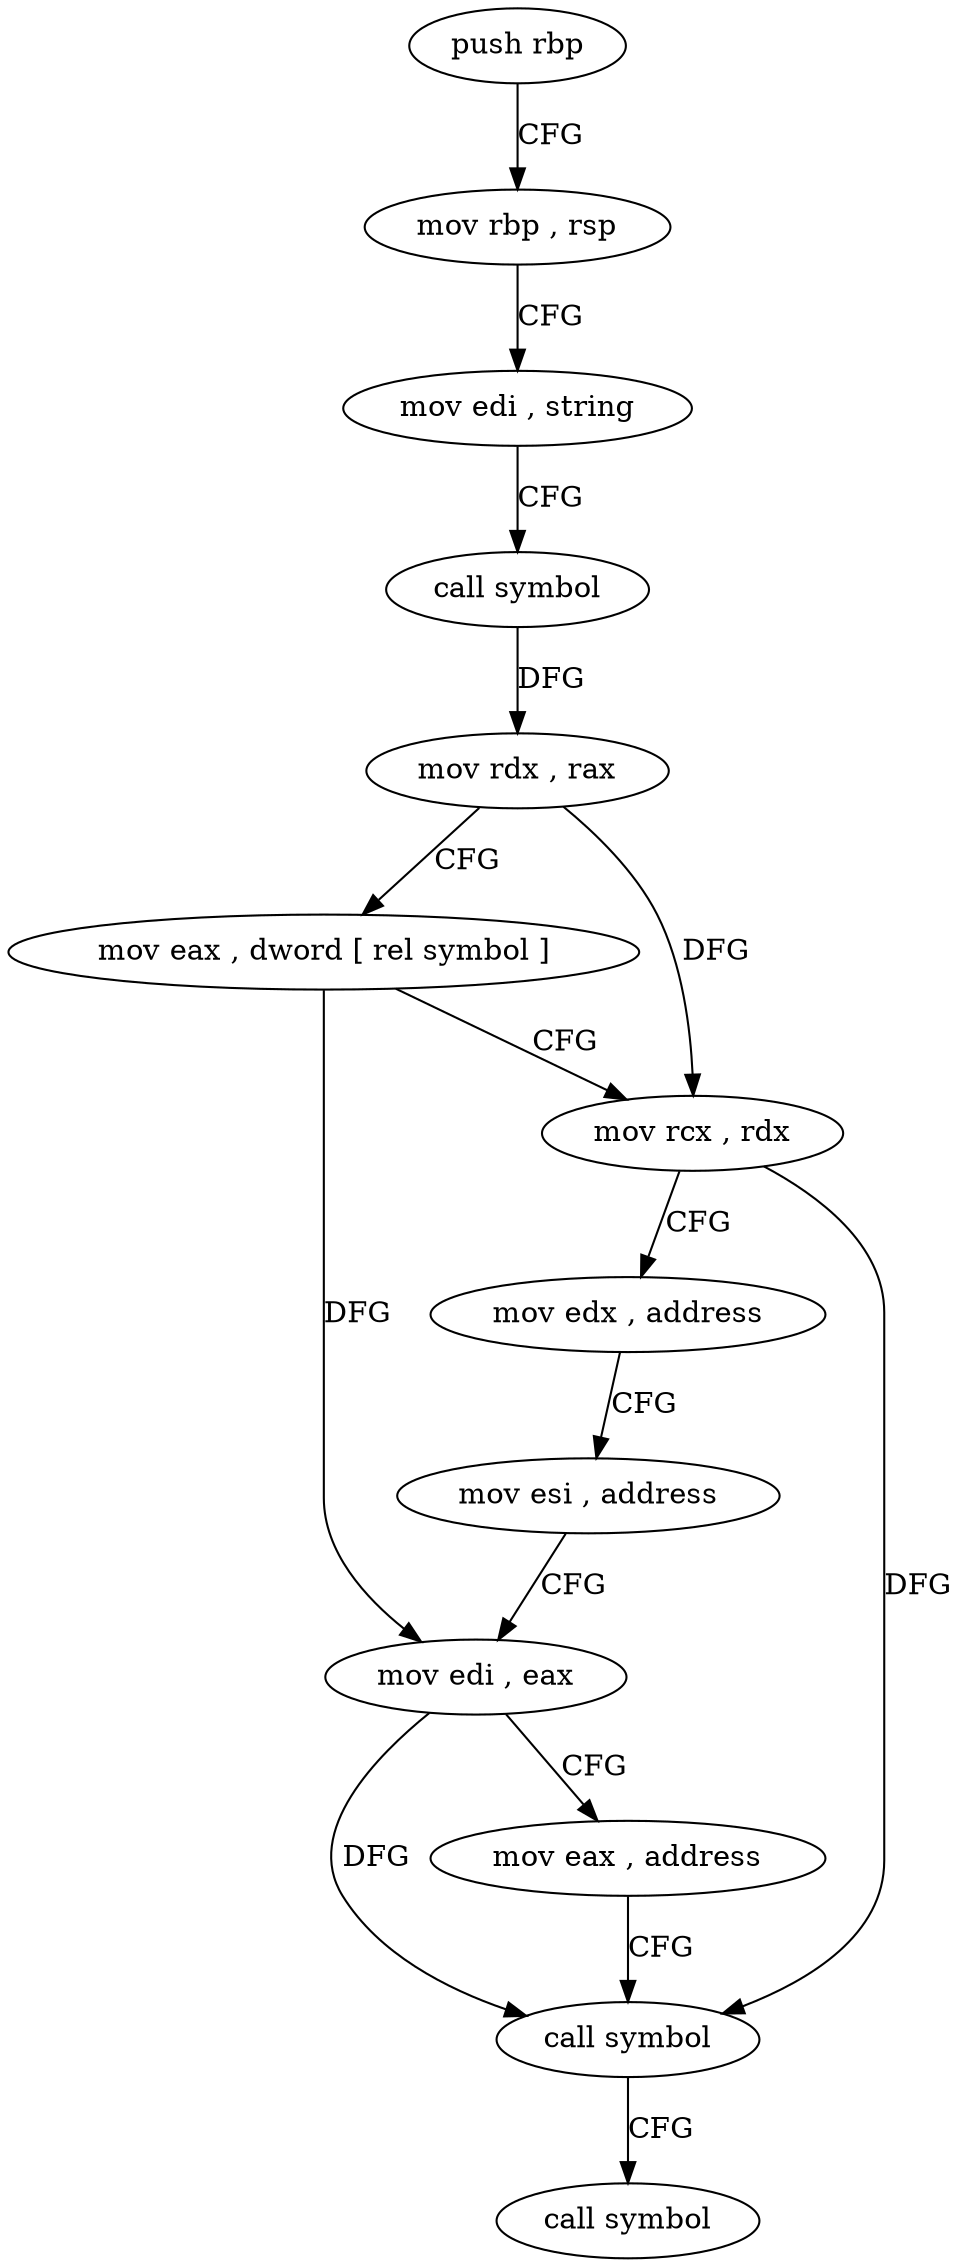 digraph "func" {
"4463706" [label = "push rbp" ]
"4463707" [label = "mov rbp , rsp" ]
"4463710" [label = "mov edi , string" ]
"4463715" [label = "call symbol" ]
"4463720" [label = "mov rdx , rax" ]
"4463723" [label = "mov eax , dword [ rel symbol ]" ]
"4463729" [label = "mov rcx , rdx" ]
"4463732" [label = "mov edx , address" ]
"4463737" [label = "mov esi , address" ]
"4463742" [label = "mov edi , eax" ]
"4463744" [label = "mov eax , address" ]
"4463749" [label = "call symbol" ]
"4463754" [label = "call symbol" ]
"4463706" -> "4463707" [ label = "CFG" ]
"4463707" -> "4463710" [ label = "CFG" ]
"4463710" -> "4463715" [ label = "CFG" ]
"4463715" -> "4463720" [ label = "DFG" ]
"4463720" -> "4463723" [ label = "CFG" ]
"4463720" -> "4463729" [ label = "DFG" ]
"4463723" -> "4463729" [ label = "CFG" ]
"4463723" -> "4463742" [ label = "DFG" ]
"4463729" -> "4463732" [ label = "CFG" ]
"4463729" -> "4463749" [ label = "DFG" ]
"4463732" -> "4463737" [ label = "CFG" ]
"4463737" -> "4463742" [ label = "CFG" ]
"4463742" -> "4463744" [ label = "CFG" ]
"4463742" -> "4463749" [ label = "DFG" ]
"4463744" -> "4463749" [ label = "CFG" ]
"4463749" -> "4463754" [ label = "CFG" ]
}
